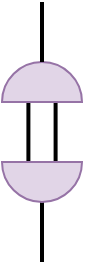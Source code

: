 <mxfile version="24.7.5" pages="8">
  <diagram name="Page-1" id="tIRJ5L-5e_6s0VvrlhfI">
    <mxGraphModel dx="89" dy="156" grid="1" gridSize="10" guides="1" tooltips="1" connect="1" arrows="1" fold="1" page="1" pageScale="1" pageWidth="827" pageHeight="1169" math="0" shadow="0">
      <root>
        <mxCell id="0" />
        <mxCell id="1" parent="0" />
        <mxCell id="xZ7Gz8ns2HVlmel5hY_E-16" style="shape=connector;rounded=0;orthogonalLoop=1;jettySize=auto;html=1;exitX=0.33;exitY=0;exitDx=0;exitDy=0;exitPerimeter=0;strokeColor=default;strokeWidth=2;align=center;verticalAlign=middle;fontFamily=Helvetica;fontSize=11;fontColor=default;labelBackgroundColor=default;endArrow=none;endFill=0;entryX=0.33;entryY=0;entryDx=0;entryDy=0;entryPerimeter=0;" parent="1" source="xZ7Gz8ns2HVlmel5hY_E-4" target="xZ7Gz8ns2HVlmel5hY_E-14" edge="1">
          <mxGeometry relative="1" as="geometry">
            <mxPoint x="403" y="570" as="targetPoint" />
            <mxPoint x="403" y="530" as="sourcePoint" />
          </mxGeometry>
        </mxCell>
        <mxCell id="xZ7Gz8ns2HVlmel5hY_E-17" value="" style="shape=connector;rounded=0;orthogonalLoop=1;jettySize=auto;html=1;exitX=0.67;exitY=0;exitDx=0;exitDy=0;exitPerimeter=0;strokeColor=default;strokeWidth=2;align=center;verticalAlign=middle;fontFamily=Helvetica;fontSize=11;fontColor=default;labelBackgroundColor=default;endArrow=none;endFill=0;entryX=0.67;entryY=0;entryDx=0;entryDy=0;entryPerimeter=0;" parent="1" source="xZ7Gz8ns2HVlmel5hY_E-4" target="xZ7Gz8ns2HVlmel5hY_E-14" edge="1">
          <mxGeometry relative="1" as="geometry">
            <mxPoint x="417" y="570" as="targetPoint" />
            <mxPoint x="417" y="530" as="sourcePoint" />
          </mxGeometry>
        </mxCell>
        <mxCell id="xZ7Gz8ns2HVlmel5hY_E-1" style="edgeStyle=orthogonalEdgeStyle;curved=1;rounded=0;orthogonalLoop=1;jettySize=auto;html=1;exitX=0.5;exitY=0;exitDx=0;exitDy=0;strokeColor=none;strokeWidth=2;align=center;verticalAlign=middle;fontFamily=Helvetica;fontSize=12;fontColor=default;labelBackgroundColor=default;endArrow=none;endFill=0;" parent="1" edge="1">
          <mxGeometry relative="1" as="geometry">
            <mxPoint x="410" y="490" as="targetPoint" />
            <mxPoint x="410" y="500" as="sourcePoint" />
          </mxGeometry>
        </mxCell>
        <mxCell id="xZ7Gz8ns2HVlmel5hY_E-3" style="shape=connector;rounded=0;orthogonalLoop=1;jettySize=auto;html=1;exitX=0.67;exitY=0;exitDx=0;exitDy=0;exitPerimeter=0;strokeColor=default;strokeWidth=2;align=center;verticalAlign=middle;fontFamily=Helvetica;fontSize=11;fontColor=default;labelBackgroundColor=default;endArrow=none;endFill=0;" parent="1" source="xZ7Gz8ns2HVlmel5hY_E-14" edge="1">
          <mxGeometry relative="1" as="geometry">
            <mxPoint x="417" y="570" as="targetPoint" />
          </mxGeometry>
        </mxCell>
        <mxCell id="xZ7Gz8ns2HVlmel5hY_E-4" value="" style="verticalLabelPosition=bottom;verticalAlign=top;html=1;shape=mxgraph.basic.half_circle;fontFamily=Helvetica;fontSize=11;labelBackgroundColor=default;fillColor=#e1d5e7;strokeColor=#9673a6;flipV=1;points=[[0.33,0,0,0,0],[0.5,1,0,0,0],[0.67,0,0,0,0]];" parent="1" vertex="1">
          <mxGeometry x="390" y="510" width="40" height="20" as="geometry" />
        </mxCell>
        <mxCell id="xZ7Gz8ns2HVlmel5hY_E-5" value="" style="shape=connector;rounded=0;orthogonalLoop=1;jettySize=auto;html=1;exitX=0.5;exitY=1;exitDx=0;exitDy=0;strokeColor=default;strokeWidth=2;align=center;verticalAlign=middle;fontFamily=Helvetica;fontSize=11;fontColor=default;labelBackgroundColor=default;endArrow=none;endFill=0;exitPerimeter=0;" parent="1" source="xZ7Gz8ns2HVlmel5hY_E-4" edge="1">
          <mxGeometry relative="1" as="geometry">
            <mxPoint x="410" y="480" as="targetPoint" />
            <mxPoint x="410" y="510" as="sourcePoint" />
          </mxGeometry>
        </mxCell>
        <mxCell id="xZ7Gz8ns2HVlmel5hY_E-18" style="edgeStyle=orthogonalEdgeStyle;rounded=0;orthogonalLoop=1;jettySize=auto;html=1;exitX=0.5;exitY=1;exitDx=0;exitDy=0;exitPerimeter=0;strokeColor=default;strokeWidth=2;align=center;verticalAlign=middle;fontFamily=Helvetica;fontSize=11;fontColor=default;labelBackgroundColor=default;endArrow=none;endFill=0;" parent="1" source="xZ7Gz8ns2HVlmel5hY_E-14" edge="1">
          <mxGeometry relative="1" as="geometry">
            <mxPoint x="410" y="610" as="targetPoint" />
          </mxGeometry>
        </mxCell>
        <mxCell id="xZ7Gz8ns2HVlmel5hY_E-14" value="" style="verticalLabelPosition=bottom;verticalAlign=top;html=1;shape=mxgraph.basic.half_circle;fontFamily=Helvetica;fontSize=11;labelBackgroundColor=default;fillColor=#e1d5e7;strokeColor=#9673a6;flipV=0;points=[[0.33,0,0,0,0],[0.5,1,0,0,0],[0.67,0,0,0,0]];" parent="1" vertex="1">
          <mxGeometry x="390" y="560" width="40" height="20" as="geometry" />
        </mxCell>
      </root>
    </mxGraphModel>
  </diagram>
  <diagram id="4AhlTLX635_g6JLnv9Xk" name="Page-2">
    <mxGraphModel dx="1223" dy="1014" grid="1" gridSize="10" guides="1" tooltips="1" connect="1" arrows="1" fold="1" page="1" pageScale="1" pageWidth="827" pageHeight="1169" math="0" shadow="0">
      <root>
        <mxCell id="0" />
        <mxCell id="1" parent="0" />
        <mxCell id="Yx9LiaUZ4T6g3cgM6sq2-1" style="edgeStyle=orthogonalEdgeStyle;curved=1;rounded=0;orthogonalLoop=1;jettySize=auto;html=1;exitX=0.5;exitY=0;exitDx=0;exitDy=0;strokeColor=none;strokeWidth=2;align=center;verticalAlign=middle;fontFamily=Helvetica;fontSize=12;fontColor=default;labelBackgroundColor=default;endArrow=none;endFill=0;" parent="1" edge="1">
          <mxGeometry relative="1" as="geometry">
            <mxPoint x="410" y="490" as="targetPoint" />
            <mxPoint x="410" y="500" as="sourcePoint" />
          </mxGeometry>
        </mxCell>
        <mxCell id="Yx9LiaUZ4T6g3cgM6sq2-4" value="" style="shape=connector;rounded=0;orthogonalLoop=1;jettySize=auto;html=1;strokeColor=default;strokeWidth=2;align=center;verticalAlign=middle;fontFamily=Helvetica;fontSize=11;fontColor=default;labelBackgroundColor=default;endArrow=none;endFill=0;" parent="1" edge="1">
          <mxGeometry relative="1" as="geometry">
            <mxPoint x="410" y="480" as="targetPoint" />
            <mxPoint x="410" y="580" as="sourcePoint" />
          </mxGeometry>
        </mxCell>
        <mxCell id="Yx9LiaUZ4T6g3cgM6sq2-7" style="edgeStyle=orthogonalEdgeStyle;rounded=0;orthogonalLoop=1;jettySize=auto;html=1;exitX=0.5;exitY=1;exitDx=0;exitDy=0;exitPerimeter=0;strokeColor=default;strokeWidth=2;align=center;verticalAlign=middle;fontFamily=Helvetica;fontSize=11;fontColor=default;labelBackgroundColor=default;endArrow=none;endFill=0;" parent="1" edge="1">
          <mxGeometry relative="1" as="geometry">
            <mxPoint x="410" y="610" as="targetPoint" />
            <mxPoint x="410" y="580" as="sourcePoint" />
          </mxGeometry>
        </mxCell>
      </root>
    </mxGraphModel>
  </diagram>
  <diagram id="max24XAzbdxI9xlxK17F" name="Page-3">
    <mxGraphModel dx="107" dy="187" grid="1" gridSize="10" guides="1" tooltips="1" connect="1" arrows="1" fold="1" page="1" pageScale="1" pageWidth="827" pageHeight="1169" math="0" shadow="0">
      <root>
        <mxCell id="0" />
        <mxCell id="1" parent="0" />
        <mxCell id="k0oAVowHTR-iI_lESpvg-13" value="" style="shape=connector;rounded=0;orthogonalLoop=1;jettySize=auto;html=1;exitX=0.5;exitY=1;exitDx=0;exitDy=0;strokeColor=default;strokeWidth=2;align=center;verticalAlign=middle;fontFamily=Helvetica;fontSize=11;fontColor=default;labelBackgroundColor=default;endArrow=none;endFill=0;exitPerimeter=0;edgeStyle=orthogonalEdgeStyle;" parent="1" source="k0oAVowHTR-iI_lESpvg-12" edge="1">
          <mxGeometry relative="1" as="geometry">
            <mxPoint x="420" y="480" as="targetPoint" />
            <mxPoint x="420" y="510" as="sourcePoint" />
          </mxGeometry>
        </mxCell>
        <mxCell id="k0oAVowHTR-iI_lESpvg-9" style="edgeStyle=orthogonalEdgeStyle;curved=1;rounded=0;orthogonalLoop=1;jettySize=auto;html=1;exitX=0.5;exitY=0;exitDx=0;exitDy=0;strokeColor=none;strokeWidth=2;align=center;verticalAlign=middle;fontFamily=Helvetica;fontSize=12;fontColor=default;labelBackgroundColor=default;endArrow=none;endFill=0;" parent="1" edge="1">
          <mxGeometry relative="1" as="geometry">
            <mxPoint x="420" y="490" as="targetPoint" />
            <mxPoint x="420" y="500" as="sourcePoint" />
          </mxGeometry>
        </mxCell>
        <mxCell id="k0oAVowHTR-iI_lESpvg-10" style="shape=connector;rounded=0;orthogonalLoop=1;jettySize=auto;html=1;exitX=0.33;exitY=0;exitDx=0;exitDy=0;exitPerimeter=0;strokeColor=default;strokeWidth=2;align=center;verticalAlign=middle;fontFamily=Helvetica;fontSize=11;fontColor=default;labelBackgroundColor=default;endArrow=none;endFill=0;" parent="1" source="k0oAVowHTR-iI_lESpvg-12" edge="1">
          <mxGeometry relative="1" as="geometry">
            <mxPoint x="400" y="560" as="targetPoint" />
          </mxGeometry>
        </mxCell>
        <mxCell id="k0oAVowHTR-iI_lESpvg-11" style="shape=connector;rounded=0;orthogonalLoop=1;jettySize=auto;html=1;exitX=0.67;exitY=0;exitDx=0;exitDy=0;exitPerimeter=0;strokeColor=default;strokeWidth=2;align=center;verticalAlign=middle;fontFamily=Helvetica;fontSize=11;fontColor=default;labelBackgroundColor=default;endArrow=none;endFill=0;" parent="1" source="k0oAVowHTR-iI_lESpvg-12" edge="1">
          <mxGeometry relative="1" as="geometry">
            <mxPoint x="440" y="560" as="targetPoint" />
          </mxGeometry>
        </mxCell>
        <mxCell id="k0oAVowHTR-iI_lESpvg-12" value="" style="verticalLabelPosition=bottom;verticalAlign=top;html=1;shape=mxgraph.basic.half_circle;fontFamily=Helvetica;fontSize=11;labelBackgroundColor=default;fillColor=#e1d5e7;strokeColor=#9673a6;flipV=1;points=[[0.33,0,0,0,0],[0.5,1,0,0,0],[0.67,0,0,0,0]];fontColor=default;" parent="1" vertex="1">
          <mxGeometry x="400" y="510" width="40" height="20" as="geometry" />
        </mxCell>
        <mxCell id="k0oAVowHTR-iI_lESpvg-15" style="shape=connector;rounded=0;orthogonalLoop=1;jettySize=auto;html=1;exitX=0.33;exitY=0;exitDx=0;exitDy=0;exitPerimeter=0;strokeColor=default;strokeWidth=2;align=center;verticalAlign=middle;fontFamily=Helvetica;fontSize=11;fontColor=default;labelBackgroundColor=default;endArrow=none;endFill=0;" parent="1" source="k0oAVowHTR-iI_lESpvg-14" edge="1">
          <mxGeometry relative="1" as="geometry">
            <mxPoint x="400" y="440" as="targetPoint" />
          </mxGeometry>
        </mxCell>
        <mxCell id="k0oAVowHTR-iI_lESpvg-16" style="edgeStyle=none;shape=connector;rounded=0;orthogonalLoop=1;jettySize=auto;html=1;exitX=0.67;exitY=0;exitDx=0;exitDy=0;exitPerimeter=0;strokeColor=default;strokeWidth=2;align=center;verticalAlign=middle;fontFamily=Helvetica;fontSize=11;fontColor=default;labelBackgroundColor=default;endArrow=none;endFill=0;" parent="1" source="k0oAVowHTR-iI_lESpvg-14" edge="1">
          <mxGeometry relative="1" as="geometry">
            <mxPoint x="440" y="440" as="targetPoint" />
          </mxGeometry>
        </mxCell>
        <mxCell id="k0oAVowHTR-iI_lESpvg-14" value="" style="verticalLabelPosition=bottom;verticalAlign=top;html=1;shape=mxgraph.basic.half_circle;fontFamily=Helvetica;fontSize=11;labelBackgroundColor=default;fillColor=#e1d5e7;strokeColor=#9673a6;flipV=0;points=[[0.33,0,0,0,0],[0.5,1,0,0,0],[0.67,0,0,0,0]];fontColor=default;" parent="1" vertex="1">
          <mxGeometry x="400" y="470" width="40" height="20" as="geometry" />
        </mxCell>
      </root>
    </mxGraphModel>
  </diagram>
  <diagram id="uKP9FuSOdKXy1pmpBpch" name="Page-4">
    <mxGraphModel dx="489" dy="406" grid="1" gridSize="10" guides="1" tooltips="1" connect="1" arrows="1" fold="1" page="1" pageScale="1" pageWidth="827" pageHeight="1169" math="0" shadow="0">
      <root>
        <mxCell id="0" />
        <mxCell id="1" parent="0" />
        <mxCell id="mu9Cb81ZINjxipZjjJBC-1" style="edgeStyle=orthogonalEdgeStyle;curved=1;rounded=0;orthogonalLoop=1;jettySize=auto;html=1;exitX=0.5;exitY=0;exitDx=0;exitDy=0;strokeColor=none;strokeWidth=2;align=center;verticalAlign=middle;fontFamily=Helvetica;fontSize=12;fontColor=default;labelBackgroundColor=default;endArrow=none;endFill=0;" edge="1" parent="1">
          <mxGeometry relative="1" as="geometry">
            <mxPoint x="420" y="490" as="targetPoint" />
            <mxPoint x="420" y="500" as="sourcePoint" />
          </mxGeometry>
        </mxCell>
        <mxCell id="mu9Cb81ZINjxipZjjJBC-6" style="shape=connector;rounded=0;orthogonalLoop=1;jettySize=auto;html=1;strokeColor=default;strokeWidth=2;align=center;verticalAlign=middle;fontFamily=Helvetica;fontSize=11;fontColor=default;labelBackgroundColor=default;endArrow=none;endFill=0;" edge="1" parent="1">
          <mxGeometry relative="1" as="geometry">
            <mxPoint x="400" y="440" as="targetPoint" />
            <mxPoint x="400" y="560" as="sourcePoint" />
          </mxGeometry>
        </mxCell>
        <mxCell id="mu9Cb81ZINjxipZjjJBC-7" style="edgeStyle=none;shape=connector;rounded=0;orthogonalLoop=1;jettySize=auto;html=1;strokeColor=default;strokeWidth=2;align=center;verticalAlign=middle;fontFamily=Helvetica;fontSize=11;fontColor=default;labelBackgroundColor=default;endArrow=none;endFill=0;" edge="1" parent="1">
          <mxGeometry relative="1" as="geometry">
            <mxPoint x="440" y="440" as="targetPoint" />
            <mxPoint x="440" y="560" as="sourcePoint" />
          </mxGeometry>
        </mxCell>
      </root>
    </mxGraphModel>
  </diagram>
  <diagram id="DbTDr-yoABqPkMyERzqx" name="Page-5">
    <mxGraphModel dx="489" dy="406" grid="1" gridSize="10" guides="1" tooltips="1" connect="1" arrows="1" fold="1" page="1" pageScale="1" pageWidth="827" pageHeight="1169" math="0" shadow="0">
      <root>
        <mxCell id="0" />
        <mxCell id="1" parent="0" />
        <mxCell id="duEZHGrwtH-P4EwHokCg-14" value="" style="edgeStyle=none;orthogonalLoop=1;jettySize=auto;html=1;rounded=1;strokeColor=default;strokeWidth=2;align=center;verticalAlign=middle;fontFamily=Helvetica;fontSize=11;fontColor=default;labelBackgroundColor=default;endArrow=none;endFill=0;curved=0;" edge="1" parent="1">
          <mxGeometry width="100" relative="1" as="geometry">
            <mxPoint x="320" y="570" as="sourcePoint" />
            <mxPoint x="320" y="750" as="targetPoint" />
            <Array as="points">
              <mxPoint x="320" y="600" />
              <mxPoint x="290" y="660" />
              <mxPoint x="320" y="720" />
            </Array>
          </mxGeometry>
        </mxCell>
        <mxCell id="duEZHGrwtH-P4EwHokCg-2" value="" style="edgeStyle=none;orthogonalLoop=1;jettySize=auto;html=1;rounded=1;strokeColor=default;strokeWidth=2;align=center;verticalAlign=middle;fontFamily=Helvetica;fontSize=11;fontColor=default;labelBackgroundColor=default;endArrow=none;endFill=0;curved=0;" edge="1" parent="1">
          <mxGeometry width="100" relative="1" as="geometry">
            <mxPoint x="320" y="720" as="sourcePoint" />
            <mxPoint x="320" y="600" as="targetPoint" />
            <Array as="points">
              <mxPoint x="340" y="680" />
              <mxPoint x="350" y="660" />
            </Array>
          </mxGeometry>
        </mxCell>
        <mxCell id="duEZHGrwtH-P4EwHokCg-4" value="" style="verticalLabelPosition=bottom;verticalAlign=top;html=1;shape=mxgraph.basic.half_circle;fontFamily=Helvetica;fontSize=11;labelBackgroundColor=default;fillColor=#e1d5e7;strokeColor=#9673a6;flipV=1;points=[[0.33,0,0,0,0],[0.5,1,0,0,0],[0.67,0,0,0,0]];" vertex="1" parent="1">
          <mxGeometry x="300" y="590" width="40" height="20" as="geometry" />
        </mxCell>
        <mxCell id="duEZHGrwtH-P4EwHokCg-6" value="" style="edgeStyle=none;orthogonalLoop=1;jettySize=auto;html=1;rounded=1;strokeColor=default;strokeWidth=2;align=center;verticalAlign=middle;fontFamily=Helvetica;fontSize=11;fontColor=default;labelBackgroundColor=default;endArrow=none;endFill=0;curved=0;" edge="1" parent="1">
          <mxGeometry width="100" relative="1" as="geometry">
            <mxPoint x="300" y="680" as="sourcePoint" />
            <mxPoint x="300" y="640" as="targetPoint" />
            <Array as="points">
              <mxPoint x="310" y="660" />
            </Array>
          </mxGeometry>
        </mxCell>
        <mxCell id="duEZHGrwtH-P4EwHokCg-7" value="" style="verticalLabelPosition=bottom;verticalAlign=top;html=1;shape=mxgraph.basic.half_circle;fontFamily=Helvetica;fontSize=11;labelBackgroundColor=default;fillColor=#e1d5e7;strokeColor=#9673a6;flipV=1;points=[[0.33,0,0,0,0],[0.5,1,0,0,0],[0.67,0,0,0,0]];" vertex="1" parent="1">
          <mxGeometry x="280" y="630" width="40" height="20" as="geometry" />
        </mxCell>
        <mxCell id="duEZHGrwtH-P4EwHokCg-15" value="" style="verticalLabelPosition=bottom;verticalAlign=top;html=1;shape=mxgraph.basic.half_circle;fontFamily=Helvetica;fontSize=11;labelBackgroundColor=default;fillColor=#e1d5e7;strokeColor=#9673a6;flipV=0;points=[[0.33,0,0,0,0],[0.5,1,0,0,0],[0.67,0,0,0,0]];" vertex="1" parent="1">
          <mxGeometry x="280" y="670" width="40" height="20" as="geometry" />
        </mxCell>
        <mxCell id="duEZHGrwtH-P4EwHokCg-16" value="" style="verticalLabelPosition=bottom;verticalAlign=top;html=1;shape=mxgraph.basic.half_circle;fontFamily=Helvetica;fontSize=11;labelBackgroundColor=default;fillColor=#e1d5e7;strokeColor=#9673a6;flipV=0;points=[[0.33,0,0,0,0],[0.5,1,0,0,0],[0.67,0,0,0,0]];" vertex="1" parent="1">
          <mxGeometry x="300" y="710" width="40" height="20" as="geometry" />
        </mxCell>
      </root>
    </mxGraphModel>
  </diagram>
  <diagram id="qSlVCItSMSUQw_8td3JY" name="Page-6">
    <mxGraphModel dx="699" dy="579" grid="1" gridSize="10" guides="1" tooltips="1" connect="1" arrows="1" fold="1" page="1" pageScale="1" pageWidth="827" pageHeight="1169" math="0" shadow="0">
      <root>
        <mxCell id="0" />
        <mxCell id="1" parent="0" />
        <mxCell id="lnTuKN7JcfD83-19vb7L-8" value="" style="edgeStyle=none;orthogonalLoop=1;jettySize=auto;html=1;rounded=0;strokeColor=default;strokeWidth=2;align=center;verticalAlign=middle;fontFamily=Helvetica;fontSize=11;fontColor=default;labelBackgroundColor=default;endArrow=none;endFill=0;" edge="1" parent="1">
          <mxGeometry width="100" relative="1" as="geometry">
            <mxPoint x="360" y="570" as="sourcePoint" />
            <mxPoint x="360" y="790" as="targetPoint" />
            <Array as="points" />
          </mxGeometry>
        </mxCell>
      </root>
    </mxGraphModel>
  </diagram>
  <diagram id="avMZGLQHrN22KjVxcTUN" name="Page-7">
    <mxGraphModel dx="408" dy="338" grid="1" gridSize="10" guides="1" tooltips="1" connect="1" arrows="1" fold="1" page="1" pageScale="1" pageWidth="827" pageHeight="1169" math="0" shadow="0">
      <root>
        <mxCell id="0" />
        <mxCell id="1" parent="0" />
        <mxCell id="aXO540eVS3KI_ZAddm_I-8" value="" style="edgeStyle=none;orthogonalLoop=1;jettySize=auto;html=1;rounded=0;strokeColor=default;strokeWidth=2;align=center;verticalAlign=middle;fontFamily=Helvetica;fontSize=11;fontColor=default;labelBackgroundColor=default;endArrow=none;endFill=0;" edge="1" parent="1">
          <mxGeometry width="100" relative="1" as="geometry">
            <mxPoint x="240" y="200" as="sourcePoint" />
            <mxPoint x="240" y="400" as="targetPoint" />
            <Array as="points">
              <mxPoint x="280" y="280" />
              <mxPoint x="280" y="320" />
            </Array>
          </mxGeometry>
        </mxCell>
        <mxCell id="aXO540eVS3KI_ZAddm_I-9" value="" style="edgeStyle=none;orthogonalLoop=1;jettySize=auto;html=1;rounded=0;strokeColor=default;strokeWidth=2;align=center;verticalAlign=middle;fontFamily=Helvetica;fontSize=11;fontColor=default;labelBackgroundColor=default;endArrow=none;endFill=0;" edge="1" parent="1">
          <mxGeometry width="100" relative="1" as="geometry">
            <mxPoint x="260" y="240" as="sourcePoint" />
            <mxPoint x="280" y="200" as="targetPoint" />
            <Array as="points" />
          </mxGeometry>
        </mxCell>
        <mxCell id="aXO540eVS3KI_ZAddm_I-10" value="" style="edgeStyle=none;orthogonalLoop=1;jettySize=auto;html=1;rounded=0;strokeColor=default;strokeWidth=2;align=center;verticalAlign=middle;fontFamily=Helvetica;fontSize=11;fontColor=default;labelBackgroundColor=default;endArrow=none;endFill=0;" edge="1" parent="1">
          <mxGeometry width="100" relative="1" as="geometry">
            <mxPoint x="280" y="280" as="sourcePoint" />
            <mxPoint x="320" y="200" as="targetPoint" />
            <Array as="points" />
          </mxGeometry>
        </mxCell>
        <mxCell id="aXO540eVS3KI_ZAddm_I-11" value="" style="edgeStyle=none;orthogonalLoop=1;jettySize=auto;html=1;rounded=0;strokeColor=default;strokeWidth=2;align=center;verticalAlign=middle;fontFamily=Helvetica;fontSize=11;fontColor=default;labelBackgroundColor=default;endArrow=none;endFill=0;" edge="1" parent="1">
          <mxGeometry width="100" relative="1" as="geometry">
            <mxPoint x="260" y="360" as="sourcePoint" />
            <mxPoint x="280" y="400" as="targetPoint" />
            <Array as="points" />
          </mxGeometry>
        </mxCell>
        <mxCell id="aXO540eVS3KI_ZAddm_I-12" value="" style="edgeStyle=none;orthogonalLoop=1;jettySize=auto;html=1;rounded=0;strokeColor=default;strokeWidth=2;align=center;verticalAlign=middle;fontFamily=Helvetica;fontSize=11;fontColor=default;labelBackgroundColor=default;endArrow=none;endFill=0;" edge="1" parent="1">
          <mxGeometry width="100" relative="1" as="geometry">
            <mxPoint x="280" y="320" as="sourcePoint" />
            <mxPoint x="320" y="400" as="targetPoint" />
            <Array as="points" />
          </mxGeometry>
        </mxCell>
        <mxCell id="GWC0PmpX4cCIrIRTffsX-2" value="" style="verticalLabelPosition=bottom;verticalAlign=top;html=1;shape=mxgraph.basic.half_circle;fontFamily=Helvetica;fontSize=11;labelBackgroundColor=default;fillColor=#e1d5e7;strokeColor=#9673a6;flipV=0;points=[[0.33,0,0,0,0],[0.5,1,0,0,0],[0.67,0,0,0,0]];" vertex="1" parent="1">
          <mxGeometry x="260" y="270" width="40" height="20" as="geometry" />
        </mxCell>
        <mxCell id="GWC0PmpX4cCIrIRTffsX-3" value="" style="verticalLabelPosition=bottom;verticalAlign=top;html=1;shape=mxgraph.basic.half_circle;fontFamily=Helvetica;fontSize=11;labelBackgroundColor=default;fillColor=#e1d5e7;strokeColor=#9673a6;flipV=1;points=[[0.33,0,0,0,0],[0.5,1,0,0,0],[0.67,0,0,0,0]];" vertex="1" parent="1">
          <mxGeometry x="240" y="350" width="40" height="20" as="geometry" />
        </mxCell>
        <mxCell id="GWC0PmpX4cCIrIRTffsX-4" value="" style="verticalLabelPosition=bottom;verticalAlign=top;html=1;shape=mxgraph.basic.half_circle;fontFamily=Helvetica;fontSize=11;labelBackgroundColor=default;fillColor=#e1d5e7;strokeColor=#9673a6;flipV=1;points=[[0.33,0,0,0,0],[0.5,1,0,0,0],[0.67,0,0,0,0]];" vertex="1" parent="1">
          <mxGeometry x="260" y="310" width="40" height="20" as="geometry" />
        </mxCell>
        <mxCell id="GWC0PmpX4cCIrIRTffsX-5" value="" style="verticalLabelPosition=bottom;verticalAlign=top;html=1;shape=mxgraph.basic.half_circle;fontFamily=Helvetica;fontSize=11;labelBackgroundColor=default;fillColor=#e1d5e7;strokeColor=#9673a6;flipV=0;points=[[0.33,0,0,0,0],[0.5,1,0,0,0],[0.67,0,0,0,0]];" vertex="1" parent="1">
          <mxGeometry x="240" y="230" width="40" height="20" as="geometry" />
        </mxCell>
      </root>
    </mxGraphModel>
  </diagram>
  <diagram id="ay2wQzKkYWbzPMMFjswU" name="Page-8">
    <mxGraphModel dx="794" dy="1390" grid="1" gridSize="10" guides="1" tooltips="1" connect="1" arrows="1" fold="1" page="1" pageScale="1" pageWidth="827" pageHeight="1169" math="0" shadow="0">
      <root>
        <mxCell id="0" />
        <mxCell id="1" parent="0" />
        <mxCell id="SJv0oBg3VvL6w-HURryi-10" value="" style="edgeStyle=none;orthogonalLoop=1;jettySize=auto;html=1;rounded=0;strokeColor=default;strokeWidth=2;align=center;verticalAlign=middle;fontFamily=Helvetica;fontSize=11;fontColor=default;labelBackgroundColor=default;endArrow=none;endFill=0;" parent="1" edge="1">
          <mxGeometry width="100" relative="1" as="geometry">
            <mxPoint x="360" y="200" as="sourcePoint" />
            <mxPoint x="360" y="390" as="targetPoint" />
            <Array as="points" />
          </mxGeometry>
        </mxCell>
        <mxCell id="SJv0oBg3VvL6w-HURryi-11" value="" style="edgeStyle=none;orthogonalLoop=1;jettySize=auto;html=1;rounded=0;strokeColor=default;strokeWidth=2;align=center;verticalAlign=middle;fontFamily=Helvetica;fontSize=11;fontColor=default;labelBackgroundColor=default;endArrow=none;endFill=0;" parent="1" edge="1">
          <mxGeometry width="100" relative="1" as="geometry">
            <mxPoint x="400" y="200" as="sourcePoint" />
            <mxPoint x="400" y="390" as="targetPoint" />
            <Array as="points" />
          </mxGeometry>
        </mxCell>
        <mxCell id="SJv0oBg3VvL6w-HURryi-12" value="" style="edgeStyle=none;orthogonalLoop=1;jettySize=auto;html=1;rounded=0;strokeColor=default;strokeWidth=2;align=center;verticalAlign=middle;fontFamily=Helvetica;fontSize=11;fontColor=default;labelBackgroundColor=default;endArrow=none;endFill=0;" parent="1" edge="1">
          <mxGeometry width="100" relative="1" as="geometry">
            <mxPoint x="440" y="200" as="sourcePoint" />
            <mxPoint x="440" y="390" as="targetPoint" />
            <Array as="points" />
          </mxGeometry>
        </mxCell>
      </root>
    </mxGraphModel>
  </diagram>
</mxfile>
